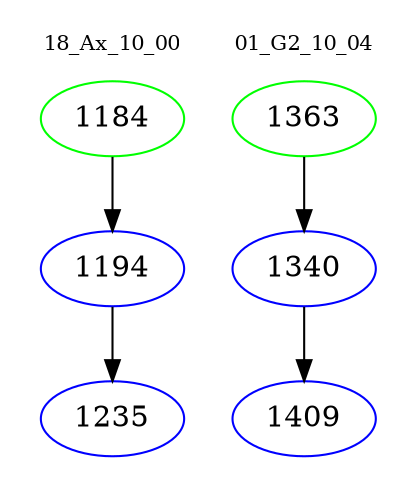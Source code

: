 digraph{
subgraph cluster_0 {
color = white
label = "18_Ax_10_00";
fontsize=10;
T0_1184 [label="1184", color="green"]
T0_1184 -> T0_1194 [color="black"]
T0_1194 [label="1194", color="blue"]
T0_1194 -> T0_1235 [color="black"]
T0_1235 [label="1235", color="blue"]
}
subgraph cluster_1 {
color = white
label = "01_G2_10_04";
fontsize=10;
T1_1363 [label="1363", color="green"]
T1_1363 -> T1_1340 [color="black"]
T1_1340 [label="1340", color="blue"]
T1_1340 -> T1_1409 [color="black"]
T1_1409 [label="1409", color="blue"]
}
}
